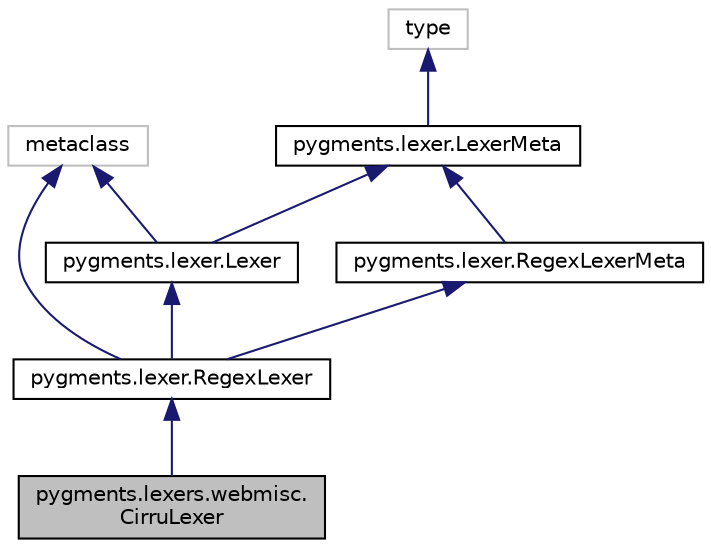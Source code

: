 digraph "pygments.lexers.webmisc.CirruLexer"
{
 // LATEX_PDF_SIZE
  edge [fontname="Helvetica",fontsize="10",labelfontname="Helvetica",labelfontsize="10"];
  node [fontname="Helvetica",fontsize="10",shape=record];
  Node1 [label="pygments.lexers.webmisc.\lCirruLexer",height=0.2,width=0.4,color="black", fillcolor="grey75", style="filled", fontcolor="black",tooltip=" "];
  Node2 -> Node1 [dir="back",color="midnightblue",fontsize="10",style="solid",fontname="Helvetica"];
  Node2 [label="pygments.lexer.RegexLexer",height=0.2,width=0.4,color="black", fillcolor="white", style="filled",URL="$classpygments_1_1lexer_1_1RegexLexer.html",tooltip=" "];
  Node3 -> Node2 [dir="back",color="midnightblue",fontsize="10",style="solid",fontname="Helvetica"];
  Node3 [label="pygments.lexer.Lexer",height=0.2,width=0.4,color="black", fillcolor="white", style="filled",URL="$classpygments_1_1lexer_1_1Lexer.html",tooltip=" "];
  Node4 -> Node3 [dir="back",color="midnightblue",fontsize="10",style="solid",fontname="Helvetica"];
  Node4 [label="metaclass",height=0.2,width=0.4,color="grey75", fillcolor="white", style="filled",tooltip=" "];
  Node5 -> Node3 [dir="back",color="midnightblue",fontsize="10",style="solid",fontname="Helvetica"];
  Node5 [label="pygments.lexer.LexerMeta",height=0.2,width=0.4,color="black", fillcolor="white", style="filled",URL="$classpygments_1_1lexer_1_1LexerMeta.html",tooltip=" "];
  Node6 -> Node5 [dir="back",color="midnightblue",fontsize="10",style="solid",fontname="Helvetica"];
  Node6 [label="type",height=0.2,width=0.4,color="grey75", fillcolor="white", style="filled",tooltip=" "];
  Node4 -> Node2 [dir="back",color="midnightblue",fontsize="10",style="solid",fontname="Helvetica"];
  Node7 -> Node2 [dir="back",color="midnightblue",fontsize="10",style="solid",fontname="Helvetica"];
  Node7 [label="pygments.lexer.RegexLexerMeta",height=0.2,width=0.4,color="black", fillcolor="white", style="filled",URL="$classpygments_1_1lexer_1_1RegexLexerMeta.html",tooltip=" "];
  Node5 -> Node7 [dir="back",color="midnightblue",fontsize="10",style="solid",fontname="Helvetica"];
}
